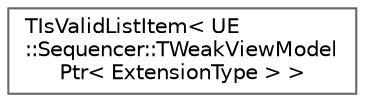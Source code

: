 digraph "Graphical Class Hierarchy"
{
 // INTERACTIVE_SVG=YES
 // LATEX_PDF_SIZE
  bgcolor="transparent";
  edge [fontname=Helvetica,fontsize=10,labelfontname=Helvetica,labelfontsize=10];
  node [fontname=Helvetica,fontsize=10,shape=box,height=0.2,width=0.4];
  rankdir="LR";
  Node0 [id="Node000000",label="TIsValidListItem\< UE\l::Sequencer::TWeakViewModel\lPtr\< ExtensionType \> \>",height=0.2,width=0.4,color="grey40", fillcolor="white", style="filled",URL="$d6/d63/structTIsValidListItem_3_01UE_1_1Sequencer_1_1TWeakViewModelPtr_3_01ExtensionType_01_4_01_4.html",tooltip=" "];
}
